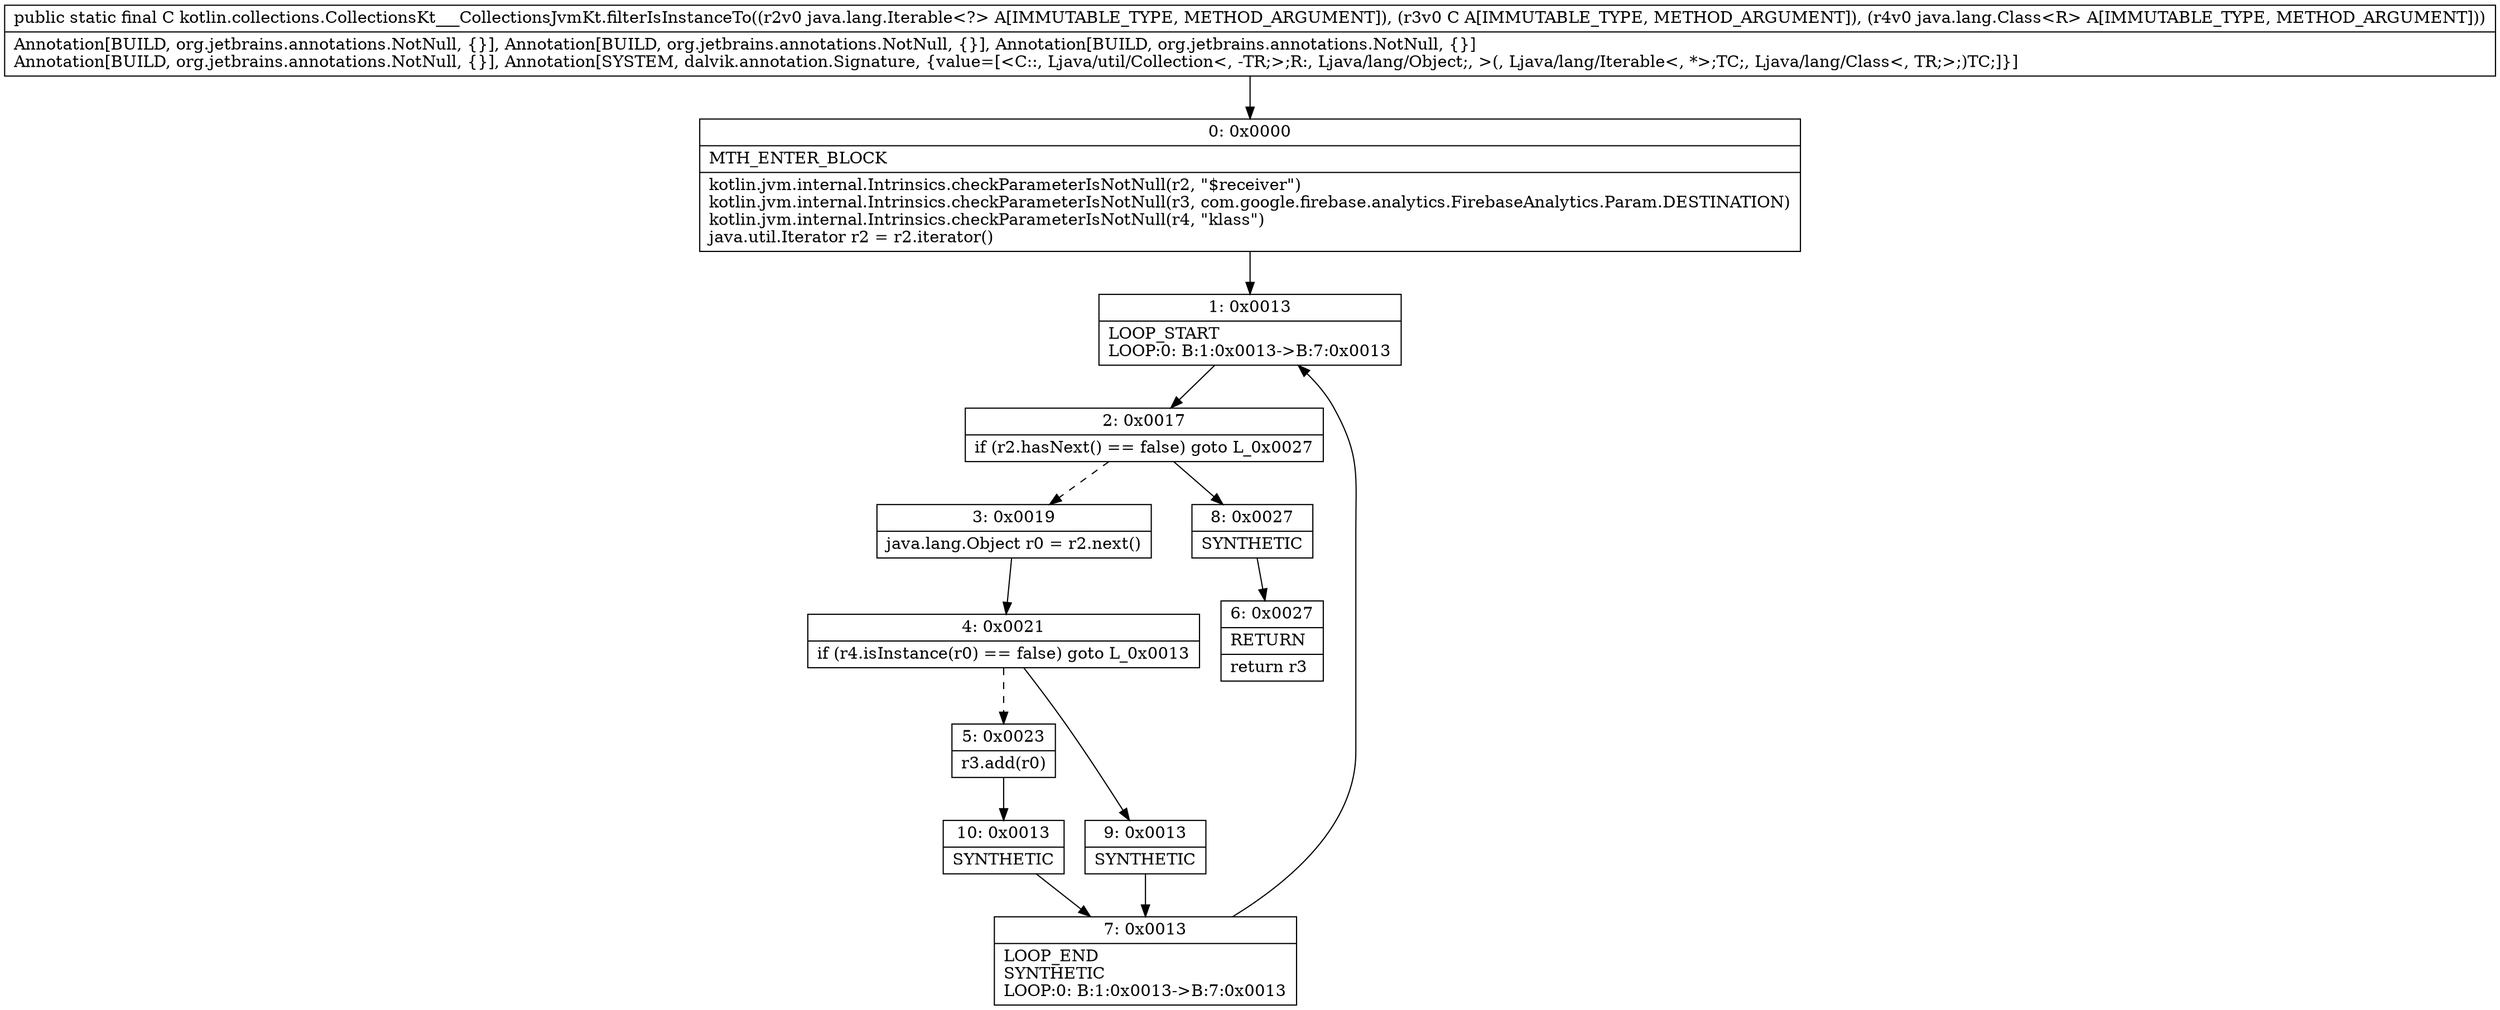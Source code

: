 digraph "CFG forkotlin.collections.CollectionsKt___CollectionsJvmKt.filterIsInstanceTo(Ljava\/lang\/Iterable;Ljava\/util\/Collection;Ljava\/lang\/Class;)Ljava\/util\/Collection;" {
Node_0 [shape=record,label="{0\:\ 0x0000|MTH_ENTER_BLOCK\l|kotlin.jvm.internal.Intrinsics.checkParameterIsNotNull(r2, \"$receiver\")\lkotlin.jvm.internal.Intrinsics.checkParameterIsNotNull(r3, com.google.firebase.analytics.FirebaseAnalytics.Param.DESTINATION)\lkotlin.jvm.internal.Intrinsics.checkParameterIsNotNull(r4, \"klass\")\ljava.util.Iterator r2 = r2.iterator()\l}"];
Node_1 [shape=record,label="{1\:\ 0x0013|LOOP_START\lLOOP:0: B:1:0x0013\-\>B:7:0x0013\l}"];
Node_2 [shape=record,label="{2\:\ 0x0017|if (r2.hasNext() == false) goto L_0x0027\l}"];
Node_3 [shape=record,label="{3\:\ 0x0019|java.lang.Object r0 = r2.next()\l}"];
Node_4 [shape=record,label="{4\:\ 0x0021|if (r4.isInstance(r0) == false) goto L_0x0013\l}"];
Node_5 [shape=record,label="{5\:\ 0x0023|r3.add(r0)\l}"];
Node_6 [shape=record,label="{6\:\ 0x0027|RETURN\l|return r3\l}"];
Node_7 [shape=record,label="{7\:\ 0x0013|LOOP_END\lSYNTHETIC\lLOOP:0: B:1:0x0013\-\>B:7:0x0013\l}"];
Node_8 [shape=record,label="{8\:\ 0x0027|SYNTHETIC\l}"];
Node_9 [shape=record,label="{9\:\ 0x0013|SYNTHETIC\l}"];
Node_10 [shape=record,label="{10\:\ 0x0013|SYNTHETIC\l}"];
MethodNode[shape=record,label="{public static final C kotlin.collections.CollectionsKt___CollectionsJvmKt.filterIsInstanceTo((r2v0 java.lang.Iterable\<?\> A[IMMUTABLE_TYPE, METHOD_ARGUMENT]), (r3v0 C A[IMMUTABLE_TYPE, METHOD_ARGUMENT]), (r4v0 java.lang.Class\<R\> A[IMMUTABLE_TYPE, METHOD_ARGUMENT]))  | Annotation[BUILD, org.jetbrains.annotations.NotNull, \{\}], Annotation[BUILD, org.jetbrains.annotations.NotNull, \{\}], Annotation[BUILD, org.jetbrains.annotations.NotNull, \{\}]\lAnnotation[BUILD, org.jetbrains.annotations.NotNull, \{\}], Annotation[SYSTEM, dalvik.annotation.Signature, \{value=[\<C::, Ljava\/util\/Collection\<, \-TR;\>;R:, Ljava\/lang\/Object;, \>(, Ljava\/lang\/Iterable\<, *\>;TC;, Ljava\/lang\/Class\<, TR;\>;)TC;]\}]\l}"];
MethodNode -> Node_0;
Node_0 -> Node_1;
Node_1 -> Node_2;
Node_2 -> Node_3[style=dashed];
Node_2 -> Node_8;
Node_3 -> Node_4;
Node_4 -> Node_5[style=dashed];
Node_4 -> Node_9;
Node_5 -> Node_10;
Node_7 -> Node_1;
Node_8 -> Node_6;
Node_9 -> Node_7;
Node_10 -> Node_7;
}

